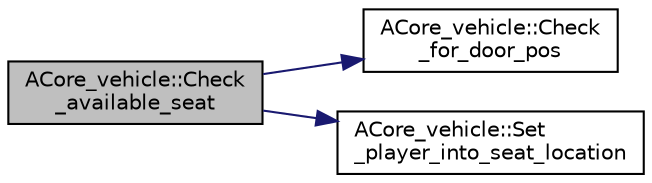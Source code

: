 digraph "ACore_vehicle::Check_available_seat"
{
 // LATEX_PDF_SIZE
  edge [fontname="Helvetica",fontsize="10",labelfontname="Helvetica",labelfontsize="10"];
  node [fontname="Helvetica",fontsize="10",shape=record];
  rankdir="LR";
  Node1 [label="ACore_vehicle::Check\l_available_seat",height=0.2,width=0.4,color="black", fillcolor="grey75", style="filled", fontcolor="black",tooltip="빈 좌석인지 확인"];
  Node1 -> Node2 [color="midnightblue",fontsize="10",style="solid",fontname="Helvetica"];
  Node2 [label="ACore_vehicle::Check\l_for_door_pos",height=0.2,width=0.4,color="black", fillcolor="white", style="filled",URL="$class_a_core__vehicle.html#a8f1fe5a9ceecdf9b04a4e5f948fa71c2",tooltip="어느 문 통해 들어갔는지 확인"];
  Node1 -> Node3 [color="midnightblue",fontsize="10",style="solid",fontname="Helvetica"];
  Node3 [label="ACore_vehicle::Set\l_player_into_seat_location",height=0.2,width=0.4,color="black", fillcolor="white", style="filled",URL="$class_a_core__vehicle.html#a0f95ba3f080fb0eebf818d6297096aae",tooltip="플레이어를 좌석에 배치"];
}
